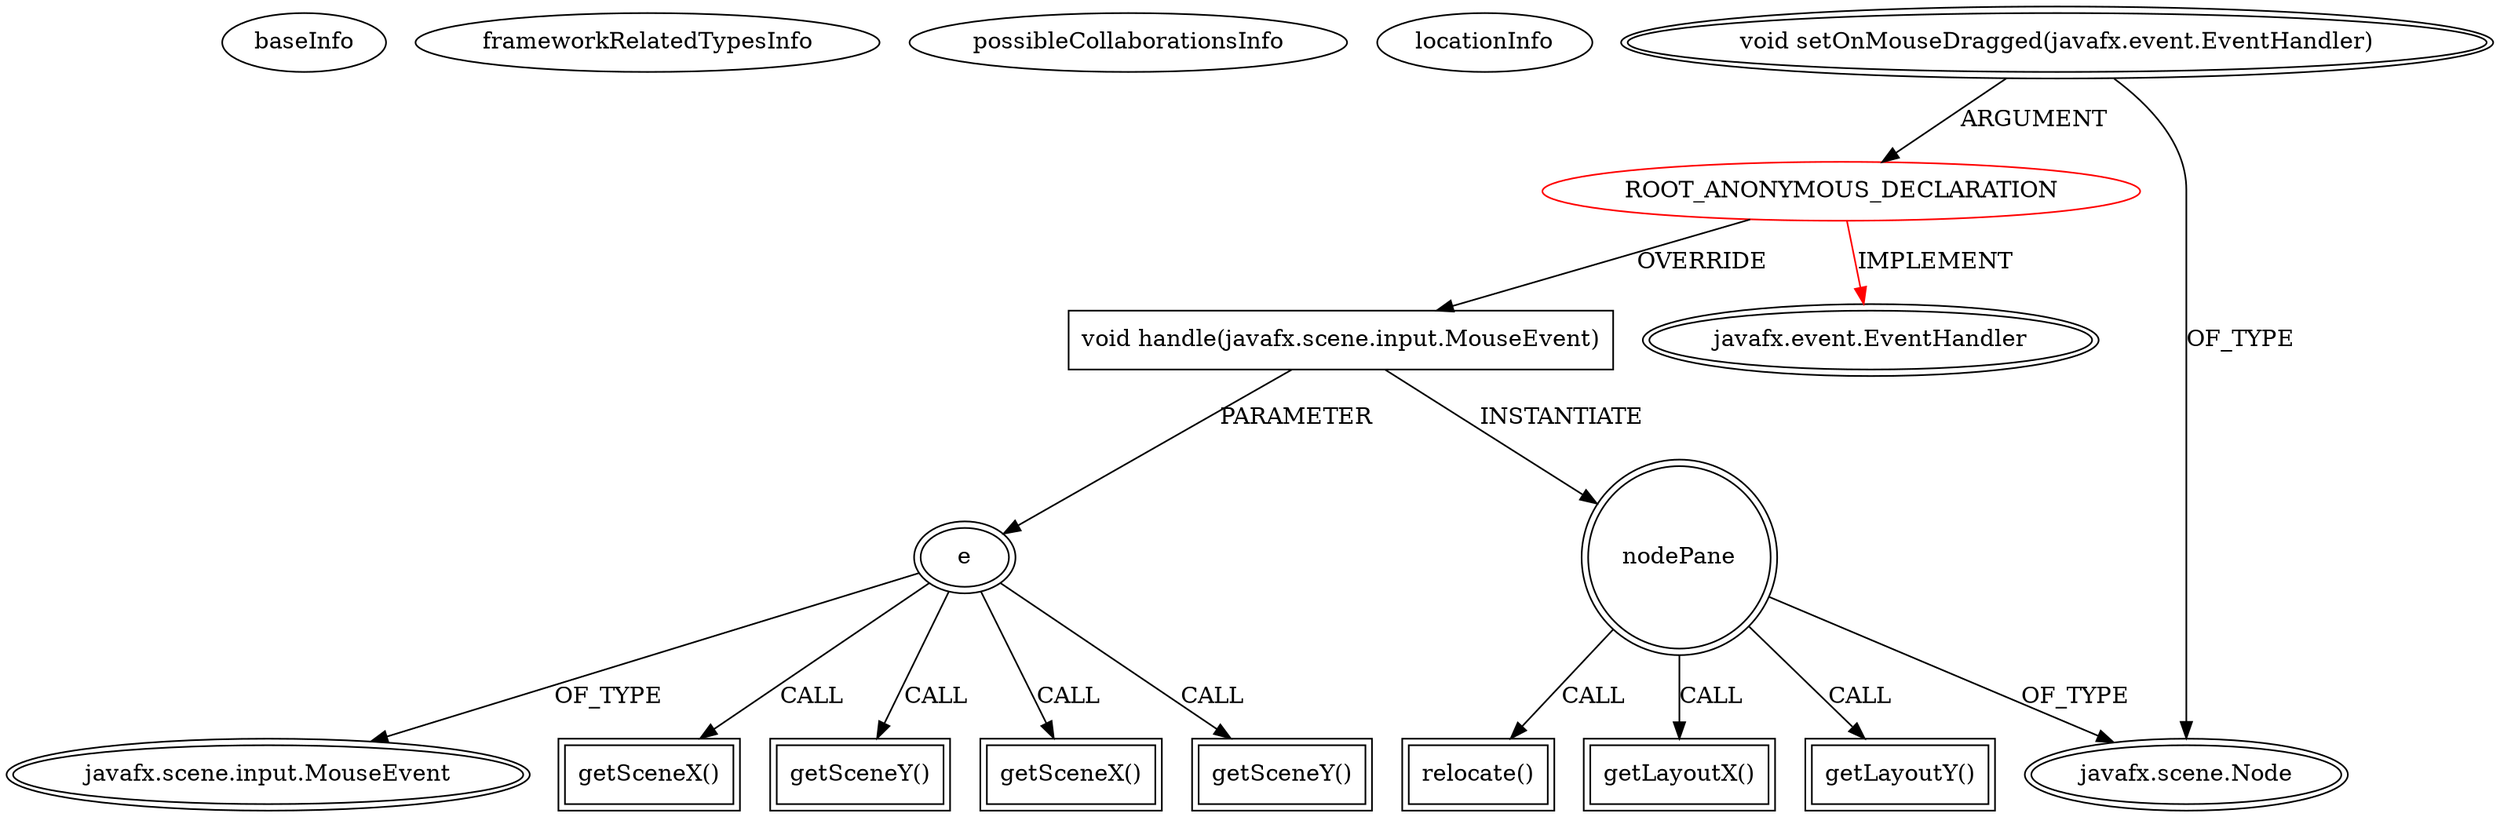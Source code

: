 digraph {
baseInfo[graphId=3616,category="extension_graph",isAnonymous=true,possibleRelation=false]
frameworkRelatedTypesInfo[0="javafx.event.EventHandler"]
possibleCollaborationsInfo[]
locationInfo[projectName="mfischbo-fxplumber",filePath="/mfischbo-fxplumber/fxplumber-master/fxplumber/src/main/java/de/artignition/fxplumber/model/GraphNode.java",contextSignature=" GraphNode(javafx.geometry.Point2D,javafx.scene.layout.Pane,GraphNodeFactory)",graphId="3616"]
0[label="ROOT_ANONYMOUS_DECLARATION",vertexType="ROOT_ANONYMOUS_DECLARATION",isFrameworkType=false,color=red]
1[label="javafx.event.EventHandler",vertexType="FRAMEWORK_INTERFACE_TYPE",isFrameworkType=true,peripheries=2]
2[label="void setOnMouseDragged(javafx.event.EventHandler)",vertexType="OUTSIDE_CALL",isFrameworkType=true,peripheries=2]
3[label="javafx.scene.Node",vertexType="FRAMEWORK_CLASS_TYPE",isFrameworkType=true,peripheries=2]
4[label="void handle(javafx.scene.input.MouseEvent)",vertexType="OVERRIDING_METHOD_DECLARATION",isFrameworkType=false,shape=box]
5[label="e",vertexType="PARAMETER_DECLARATION",isFrameworkType=true,peripheries=2]
6[label="javafx.scene.input.MouseEvent",vertexType="FRAMEWORK_CLASS_TYPE",isFrameworkType=true,peripheries=2]
8[label="getSceneX()",vertexType="INSIDE_CALL",isFrameworkType=true,peripheries=2,shape=box]
10[label="getSceneY()",vertexType="INSIDE_CALL",isFrameworkType=true,peripheries=2,shape=box]
11[label="nodePane",vertexType="VARIABLE_EXPRESION",isFrameworkType=true,peripheries=2,shape=circle]
12[label="relocate()",vertexType="INSIDE_CALL",isFrameworkType=true,peripheries=2,shape=box]
15[label="getLayoutX()",vertexType="INSIDE_CALL",isFrameworkType=true,peripheries=2,shape=box]
17[label="getLayoutY()",vertexType="INSIDE_CALL",isFrameworkType=true,peripheries=2,shape=box]
19[label="getSceneX()",vertexType="INSIDE_CALL",isFrameworkType=true,peripheries=2,shape=box]
21[label="getSceneY()",vertexType="INSIDE_CALL",isFrameworkType=true,peripheries=2,shape=box]
0->1[label="IMPLEMENT",color=red]
2->0[label="ARGUMENT"]
2->3[label="OF_TYPE"]
0->4[label="OVERRIDE"]
5->6[label="OF_TYPE"]
4->5[label="PARAMETER"]
5->8[label="CALL"]
5->10[label="CALL"]
4->11[label="INSTANTIATE"]
11->3[label="OF_TYPE"]
11->12[label="CALL"]
11->15[label="CALL"]
11->17[label="CALL"]
5->19[label="CALL"]
5->21[label="CALL"]
}

